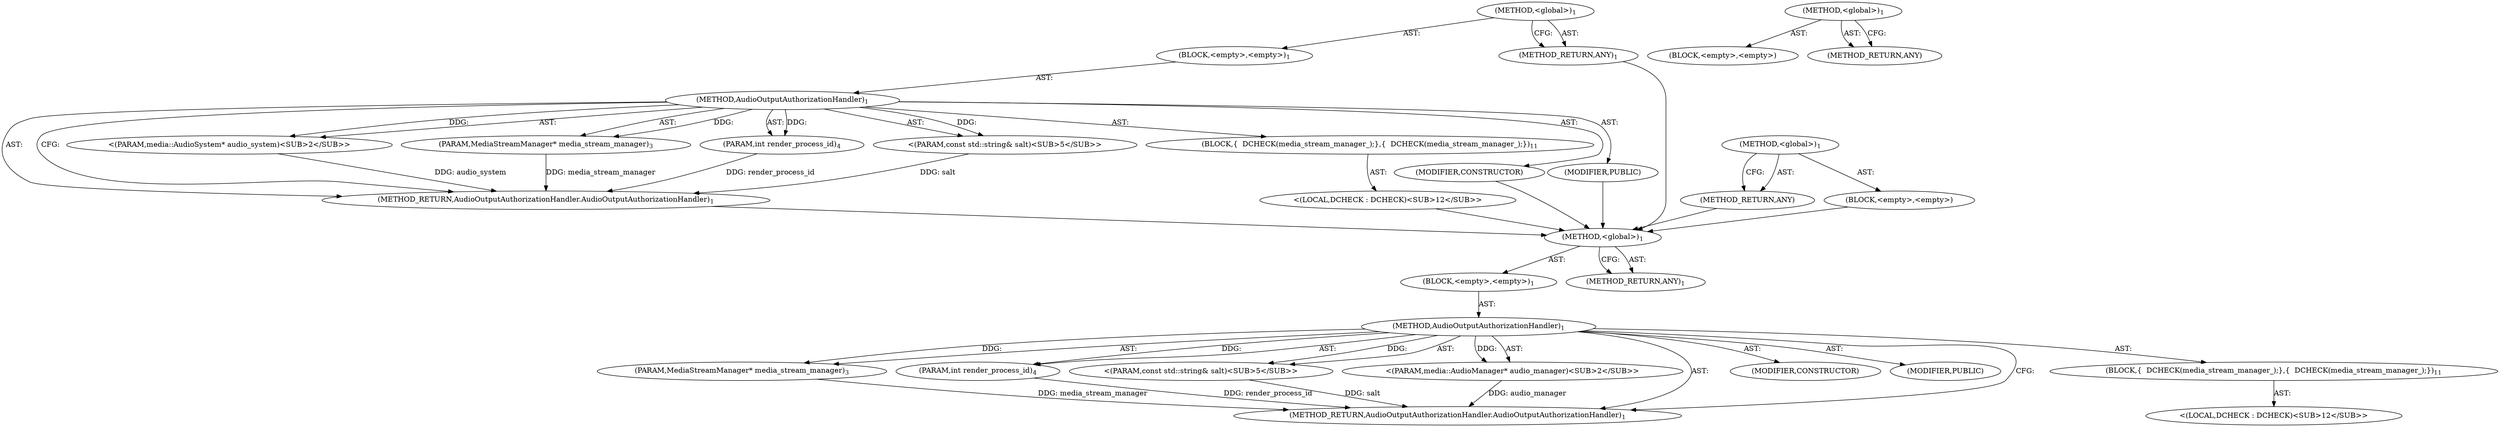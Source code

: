 digraph "&lt;global&gt;" {
vulnerable_6 [label=<(METHOD,&lt;global&gt;)<SUB>1</SUB>>];
vulnerable_7 [label=<(BLOCK,&lt;empty&gt;,&lt;empty&gt;)<SUB>1</SUB>>];
vulnerable_8 [label=<(METHOD,AudioOutputAuthorizationHandler)<SUB>1</SUB>>];
vulnerable_9 [label="<(PARAM,media::AudioManager* audio_manager)<SUB>2</SUB>>"];
vulnerable_10 [label=<(PARAM,MediaStreamManager* media_stream_manager)<SUB>3</SUB>>];
vulnerable_11 [label=<(PARAM,int render_process_id)<SUB>4</SUB>>];
vulnerable_12 [label="<(PARAM,const std::string&amp; salt)<SUB>5</SUB>>"];
vulnerable_13 [label=<(BLOCK,{
  DCHECK(media_stream_manager_);
},{
  DCHECK(media_stream_manager_);
})<SUB>11</SUB>>];
vulnerable_14 [label="<(LOCAL,DCHECK : DCHECK)<SUB>12</SUB>>"];
vulnerable_15 [label=<(MODIFIER,CONSTRUCTOR)>];
vulnerable_16 [label=<(MODIFIER,PUBLIC)>];
vulnerable_17 [label=<(METHOD_RETURN,AudioOutputAuthorizationHandler.AudioOutputAuthorizationHandler)<SUB>1</SUB>>];
vulnerable_19 [label=<(METHOD_RETURN,ANY)<SUB>1</SUB>>];
vulnerable_38 [label=<(METHOD,&lt;global&gt;)<SUB>1</SUB>>];
vulnerable_39 [label=<(BLOCK,&lt;empty&gt;,&lt;empty&gt;)>];
vulnerable_40 [label=<(METHOD_RETURN,ANY)>];
fixed_6 [label=<(METHOD,&lt;global&gt;)<SUB>1</SUB>>];
fixed_7 [label=<(BLOCK,&lt;empty&gt;,&lt;empty&gt;)<SUB>1</SUB>>];
fixed_8 [label=<(METHOD,AudioOutputAuthorizationHandler)<SUB>1</SUB>>];
fixed_9 [label="<(PARAM,media::AudioSystem* audio_system)<SUB>2</SUB>>"];
fixed_10 [label=<(PARAM,MediaStreamManager* media_stream_manager)<SUB>3</SUB>>];
fixed_11 [label=<(PARAM,int render_process_id)<SUB>4</SUB>>];
fixed_12 [label="<(PARAM,const std::string&amp; salt)<SUB>5</SUB>>"];
fixed_13 [label=<(BLOCK,{
  DCHECK(media_stream_manager_);
},{
  DCHECK(media_stream_manager_);
})<SUB>11</SUB>>];
fixed_14 [label="<(LOCAL,DCHECK : DCHECK)<SUB>12</SUB>>"];
fixed_15 [label=<(MODIFIER,CONSTRUCTOR)>];
fixed_16 [label=<(MODIFIER,PUBLIC)>];
fixed_17 [label=<(METHOD_RETURN,AudioOutputAuthorizationHandler.AudioOutputAuthorizationHandler)<SUB>1</SUB>>];
fixed_19 [label=<(METHOD_RETURN,ANY)<SUB>1</SUB>>];
fixed_38 [label=<(METHOD,&lt;global&gt;)<SUB>1</SUB>>];
fixed_39 [label=<(BLOCK,&lt;empty&gt;,&lt;empty&gt;)>];
fixed_40 [label=<(METHOD_RETURN,ANY)>];
vulnerable_6 -> vulnerable_7  [key=0, label="AST: "];
vulnerable_6 -> vulnerable_19  [key=0, label="AST: "];
vulnerable_6 -> vulnerable_19  [key=1, label="CFG: "];
vulnerable_7 -> vulnerable_8  [key=0, label="AST: "];
vulnerable_8 -> vulnerable_9  [key=0, label="AST: "];
vulnerable_8 -> vulnerable_9  [key=1, label="DDG: "];
vulnerable_8 -> vulnerable_10  [key=0, label="AST: "];
vulnerable_8 -> vulnerable_10  [key=1, label="DDG: "];
vulnerable_8 -> vulnerable_11  [key=0, label="AST: "];
vulnerable_8 -> vulnerable_11  [key=1, label="DDG: "];
vulnerable_8 -> vulnerable_12  [key=0, label="AST: "];
vulnerable_8 -> vulnerable_12  [key=1, label="DDG: "];
vulnerable_8 -> vulnerable_13  [key=0, label="AST: "];
vulnerable_8 -> vulnerable_15  [key=0, label="AST: "];
vulnerable_8 -> vulnerable_16  [key=0, label="AST: "];
vulnerable_8 -> vulnerable_17  [key=0, label="AST: "];
vulnerable_8 -> vulnerable_17  [key=1, label="CFG: "];
vulnerable_9 -> vulnerable_17  [key=0, label="DDG: audio_manager"];
vulnerable_10 -> vulnerable_17  [key=0, label="DDG: media_stream_manager"];
vulnerable_11 -> vulnerable_17  [key=0, label="DDG: render_process_id"];
vulnerable_12 -> vulnerable_17  [key=0, label="DDG: salt"];
vulnerable_13 -> vulnerable_14  [key=0, label="AST: "];
vulnerable_38 -> vulnerable_39  [key=0, label="AST: "];
vulnerable_38 -> vulnerable_40  [key=0, label="AST: "];
vulnerable_38 -> vulnerable_40  [key=1, label="CFG: "];
fixed_6 -> fixed_7  [key=0, label="AST: "];
fixed_6 -> fixed_19  [key=0, label="AST: "];
fixed_6 -> fixed_19  [key=1, label="CFG: "];
fixed_7 -> fixed_8  [key=0, label="AST: "];
fixed_8 -> fixed_9  [key=0, label="AST: "];
fixed_8 -> fixed_9  [key=1, label="DDG: "];
fixed_8 -> fixed_10  [key=0, label="AST: "];
fixed_8 -> fixed_10  [key=1, label="DDG: "];
fixed_8 -> fixed_11  [key=0, label="AST: "];
fixed_8 -> fixed_11  [key=1, label="DDG: "];
fixed_8 -> fixed_12  [key=0, label="AST: "];
fixed_8 -> fixed_12  [key=1, label="DDG: "];
fixed_8 -> fixed_13  [key=0, label="AST: "];
fixed_8 -> fixed_15  [key=0, label="AST: "];
fixed_8 -> fixed_16  [key=0, label="AST: "];
fixed_8 -> fixed_17  [key=0, label="AST: "];
fixed_8 -> fixed_17  [key=1, label="CFG: "];
fixed_9 -> fixed_17  [key=0, label="DDG: audio_system"];
fixed_10 -> fixed_17  [key=0, label="DDG: media_stream_manager"];
fixed_11 -> fixed_17  [key=0, label="DDG: render_process_id"];
fixed_12 -> fixed_17  [key=0, label="DDG: salt"];
fixed_13 -> fixed_14  [key=0, label="AST: "];
fixed_14 -> vulnerable_6  [key=0];
fixed_15 -> vulnerable_6  [key=0];
fixed_16 -> vulnerable_6  [key=0];
fixed_17 -> vulnerable_6  [key=0];
fixed_19 -> vulnerable_6  [key=0];
fixed_38 -> fixed_39  [key=0, label="AST: "];
fixed_38 -> fixed_40  [key=0, label="AST: "];
fixed_38 -> fixed_40  [key=1, label="CFG: "];
fixed_39 -> vulnerable_6  [key=0];
fixed_40 -> vulnerable_6  [key=0];
}
